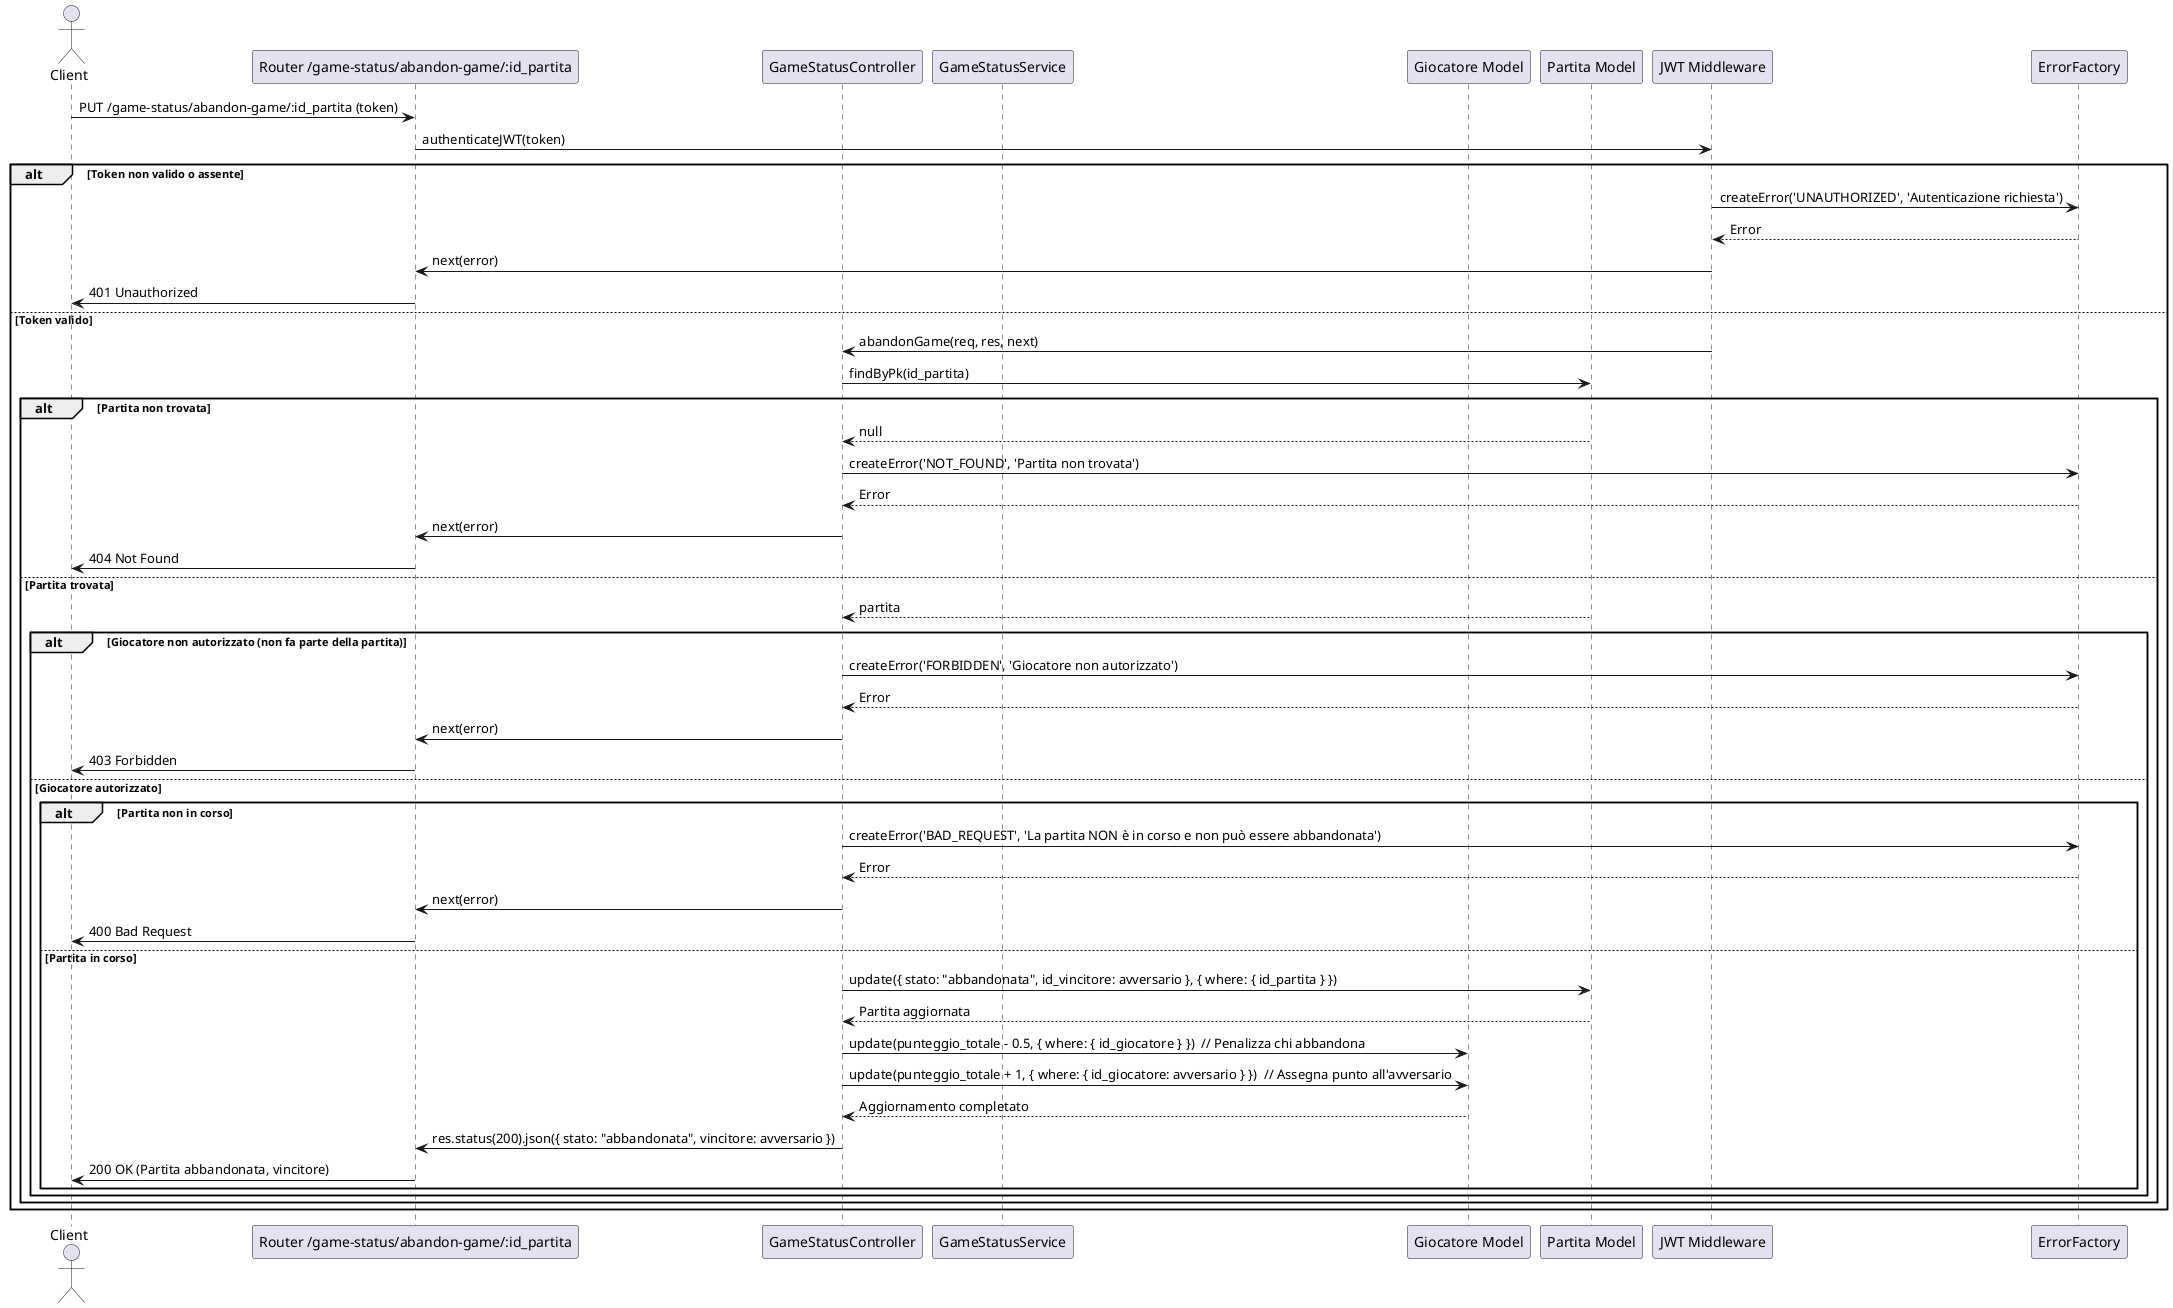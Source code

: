 @startuml
actor Client as C
participant "Router /game-status/abandon-game/:id_partita" as R
participant "GameStatusController" as GC
participant "GameStatusService" as GS
participant "Giocatore Model" as G
participant "Partita Model" as P
participant "JWT Middleware" as JWT
participant "ErrorFactory" as EF

C -> R: PUT /game-status/abandon-game/:id_partita (token)
R -> JWT: authenticateJWT(token)
alt Token non valido o assente
    JWT -> EF: createError('UNAUTHORIZED', 'Autenticazione richiesta')
    EF --> JWT: Error
    JWT -> R: next(error)
    R -> C: 401 Unauthorized
else Token valido
    JWT -> GC: abandonGame(req, res, next)

    GC -> P: findByPk(id_partita)
    alt Partita non trovata
        P --> GC: null
        GC -> EF: createError('NOT_FOUND', 'Partita non trovata')
        EF --> GC: Error
        GC -> R: next(error)
        R -> C: 404 Not Found
    else Partita trovata
        P --> GC: partita

        alt Giocatore non autorizzato (non fa parte della partita)
            GC -> EF: createError('FORBIDDEN', 'Giocatore non autorizzato')
            EF --> GC: Error
            GC -> R: next(error)
            R -> C: 403 Forbidden
        else Giocatore autorizzato
            alt Partita non in corso
                GC -> EF: createError('BAD_REQUEST', 'La partita NON è in corso e non può essere abbandonata')
                EF --> GC: Error
                GC -> R: next(error)
                R -> C: 400 Bad Request
            else Partita in corso
                GC -> P: update({ stato: "abbandonata", id_vincitore: avversario }, { where: { id_partita } })
                P --> GC: Partita aggiornata
                GC -> G: update(punteggio_totale - 0.5, { where: { id_giocatore } })  // Penalizza chi abbandona
                GC -> G: update(punteggio_totale + 1, { where: { id_giocatore: avversario } })  // Assegna punto all'avversario
                G --> GC: Aggiornamento completato

                GC -> R: res.status(200).json({ stato: "abbandonata", vincitore: avversario })
                R -> C: 200 OK (Partita abbandonata, vincitore)
            end
        end
    end
end
@enduml
